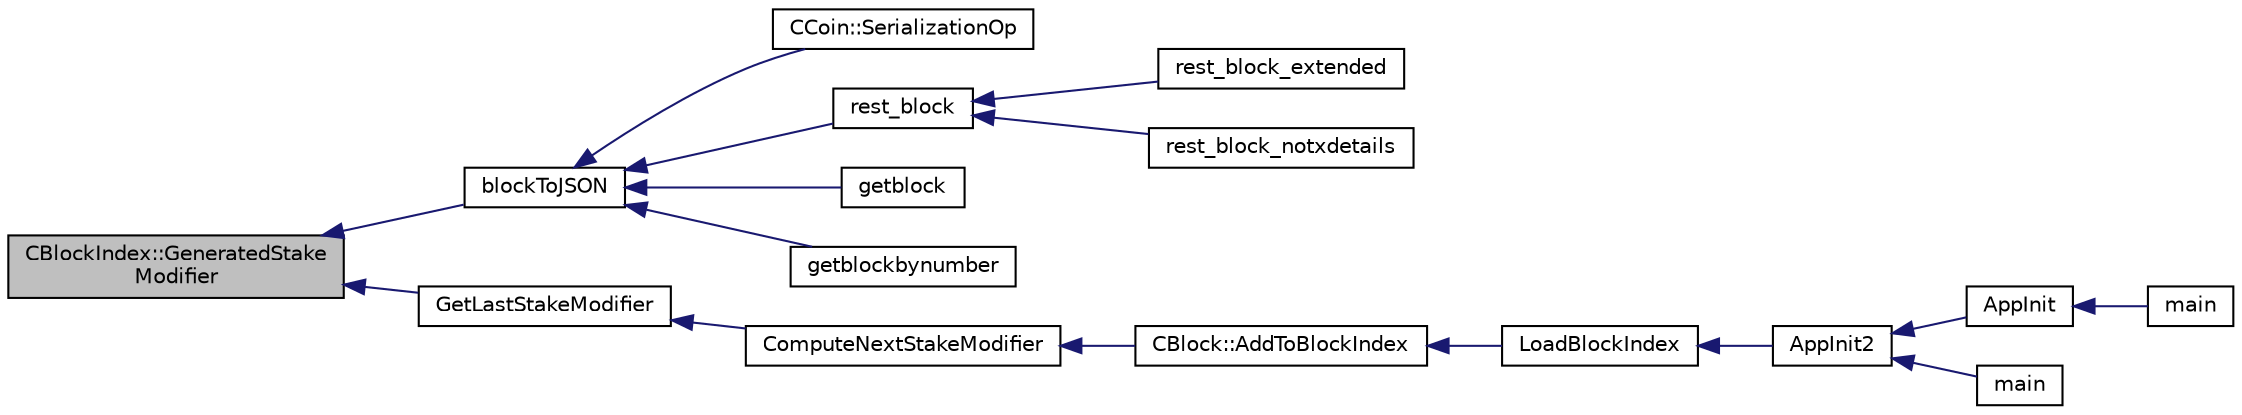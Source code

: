 digraph "CBlockIndex::GeneratedStakeModifier"
{
  edge [fontname="Helvetica",fontsize="10",labelfontname="Helvetica",labelfontsize="10"];
  node [fontname="Helvetica",fontsize="10",shape=record];
  rankdir="LR";
  Node15 [label="CBlockIndex::GeneratedStake\lModifier",height=0.2,width=0.4,color="black", fillcolor="grey75", style="filled", fontcolor="black"];
  Node15 -> Node16 [dir="back",color="midnightblue",fontsize="10",style="solid",fontname="Helvetica"];
  Node16 [label="blockToJSON",height=0.2,width=0.4,color="black", fillcolor="white", style="filled",URL="$d0/d47/rpcblockchain_8cpp.html#a414df5de934bac4418f19c9293f63dad"];
  Node16 -> Node17 [dir="back",color="midnightblue",fontsize="10",style="solid",fontname="Helvetica"];
  Node17 [label="CCoin::SerializationOp",height=0.2,width=0.4,color="black", fillcolor="white", style="filled",URL="$d6/d99/struct_c_coin.html#a2a0a2532bdacb03b087b3b0a400830ec"];
  Node16 -> Node18 [dir="back",color="midnightblue",fontsize="10",style="solid",fontname="Helvetica"];
  Node18 [label="rest_block",height=0.2,width=0.4,color="black", fillcolor="white", style="filled",URL="$d8/d04/rest_8cpp.html#a99e4aae76e1b90f996cf7c24b5281464"];
  Node18 -> Node19 [dir="back",color="midnightblue",fontsize="10",style="solid",fontname="Helvetica"];
  Node19 [label="rest_block_extended",height=0.2,width=0.4,color="black", fillcolor="white", style="filled",URL="$d8/d04/rest_8cpp.html#af08858ee3c5d6236db44a62c423e0c0e"];
  Node18 -> Node20 [dir="back",color="midnightblue",fontsize="10",style="solid",fontname="Helvetica"];
  Node20 [label="rest_block_notxdetails",height=0.2,width=0.4,color="black", fillcolor="white", style="filled",URL="$d8/d04/rest_8cpp.html#acf422a3f71f1fd9963d6c65517bbb654"];
  Node16 -> Node21 [dir="back",color="midnightblue",fontsize="10",style="solid",fontname="Helvetica"];
  Node21 [label="getblock",height=0.2,width=0.4,color="black", fillcolor="white", style="filled",URL="$d0/d47/rpcblockchain_8cpp.html#a63608cf1bb275120194c3b4e070af3d7"];
  Node16 -> Node22 [dir="back",color="midnightblue",fontsize="10",style="solid",fontname="Helvetica"];
  Node22 [label="getblockbynumber",height=0.2,width=0.4,color="black", fillcolor="white", style="filled",URL="$d0/d47/rpcblockchain_8cpp.html#a4039f7b3e313c63b81c98e3fc479a117"];
  Node15 -> Node23 [dir="back",color="midnightblue",fontsize="10",style="solid",fontname="Helvetica"];
  Node23 [label="GetLastStakeModifier",height=0.2,width=0.4,color="black", fillcolor="white", style="filled",URL="$d1/df6/stake_8cpp.html#aabf3162e76735a40c2d7e4bf4e4e44e7"];
  Node23 -> Node24 [dir="back",color="midnightblue",fontsize="10",style="solid",fontname="Helvetica"];
  Node24 [label="ComputeNextStakeModifier",height=0.2,width=0.4,color="black", fillcolor="white", style="filled",URL="$d4/dd4/stake_8h.html#aa58b095aa0abb6f956cc68169124099a"];
  Node24 -> Node25 [dir="back",color="midnightblue",fontsize="10",style="solid",fontname="Helvetica"];
  Node25 [label="CBlock::AddToBlockIndex",height=0.2,width=0.4,color="black", fillcolor="white", style="filled",URL="$d3/d51/class_c_block.html#afab527f890c5575db3b1a2b17f47bf5a"];
  Node25 -> Node26 [dir="back",color="midnightblue",fontsize="10",style="solid",fontname="Helvetica"];
  Node26 [label="LoadBlockIndex",height=0.2,width=0.4,color="black", fillcolor="white", style="filled",URL="$d4/dbf/main_8h.html#a367f303d34b8a5501ac4d77bebab578c"];
  Node26 -> Node27 [dir="back",color="midnightblue",fontsize="10",style="solid",fontname="Helvetica"];
  Node27 [label="AppInit2",height=0.2,width=0.4,color="black", fillcolor="white", style="filled",URL="$d8/dc0/init_8h.html#a1a4c1bfbf6ba1db77e988b89b9cadfd3",tooltip="Initialize ion. "];
  Node27 -> Node28 [dir="back",color="midnightblue",fontsize="10",style="solid",fontname="Helvetica"];
  Node28 [label="AppInit",height=0.2,width=0.4,color="black", fillcolor="white", style="filled",URL="$d4/d35/iond_8cpp.html#ac59316b767e6984e1285f0531275286b"];
  Node28 -> Node29 [dir="back",color="midnightblue",fontsize="10",style="solid",fontname="Helvetica"];
  Node29 [label="main",height=0.2,width=0.4,color="black", fillcolor="white", style="filled",URL="$d4/d35/iond_8cpp.html#a0ddf1224851353fc92bfbff6f499fa97"];
  Node27 -> Node30 [dir="back",color="midnightblue",fontsize="10",style="solid",fontname="Helvetica"];
  Node30 [label="main",height=0.2,width=0.4,color="black", fillcolor="white", style="filled",URL="$d5/d2d/ion_8cpp.html#a0ddf1224851353fc92bfbff6f499fa97"];
}
